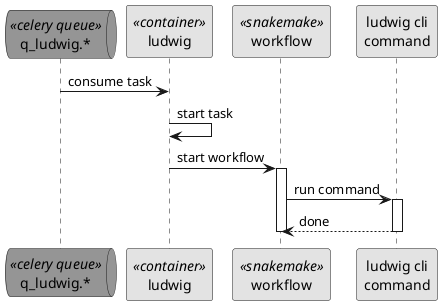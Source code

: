 @startuml
skinparam monochrome true
skinparam componentStyle uml2
skinparam linetype ortho

queue "q_ludwig.*" as q <<celery queue>> #00ff00 
participant "ludwig" as ludwig <<container>>
participant "workflow" as workflow <<snakemake>>
participant "ludwig cli\ncommand" as cli 

q -> ludwig: consume task
ludwig -> ludwig: start task
ludwig -> workflow: start workflow

activate workflow

workflow -> cli: run command
activate cli
return done
deactivate cli


deactivate workflow

@enduml
